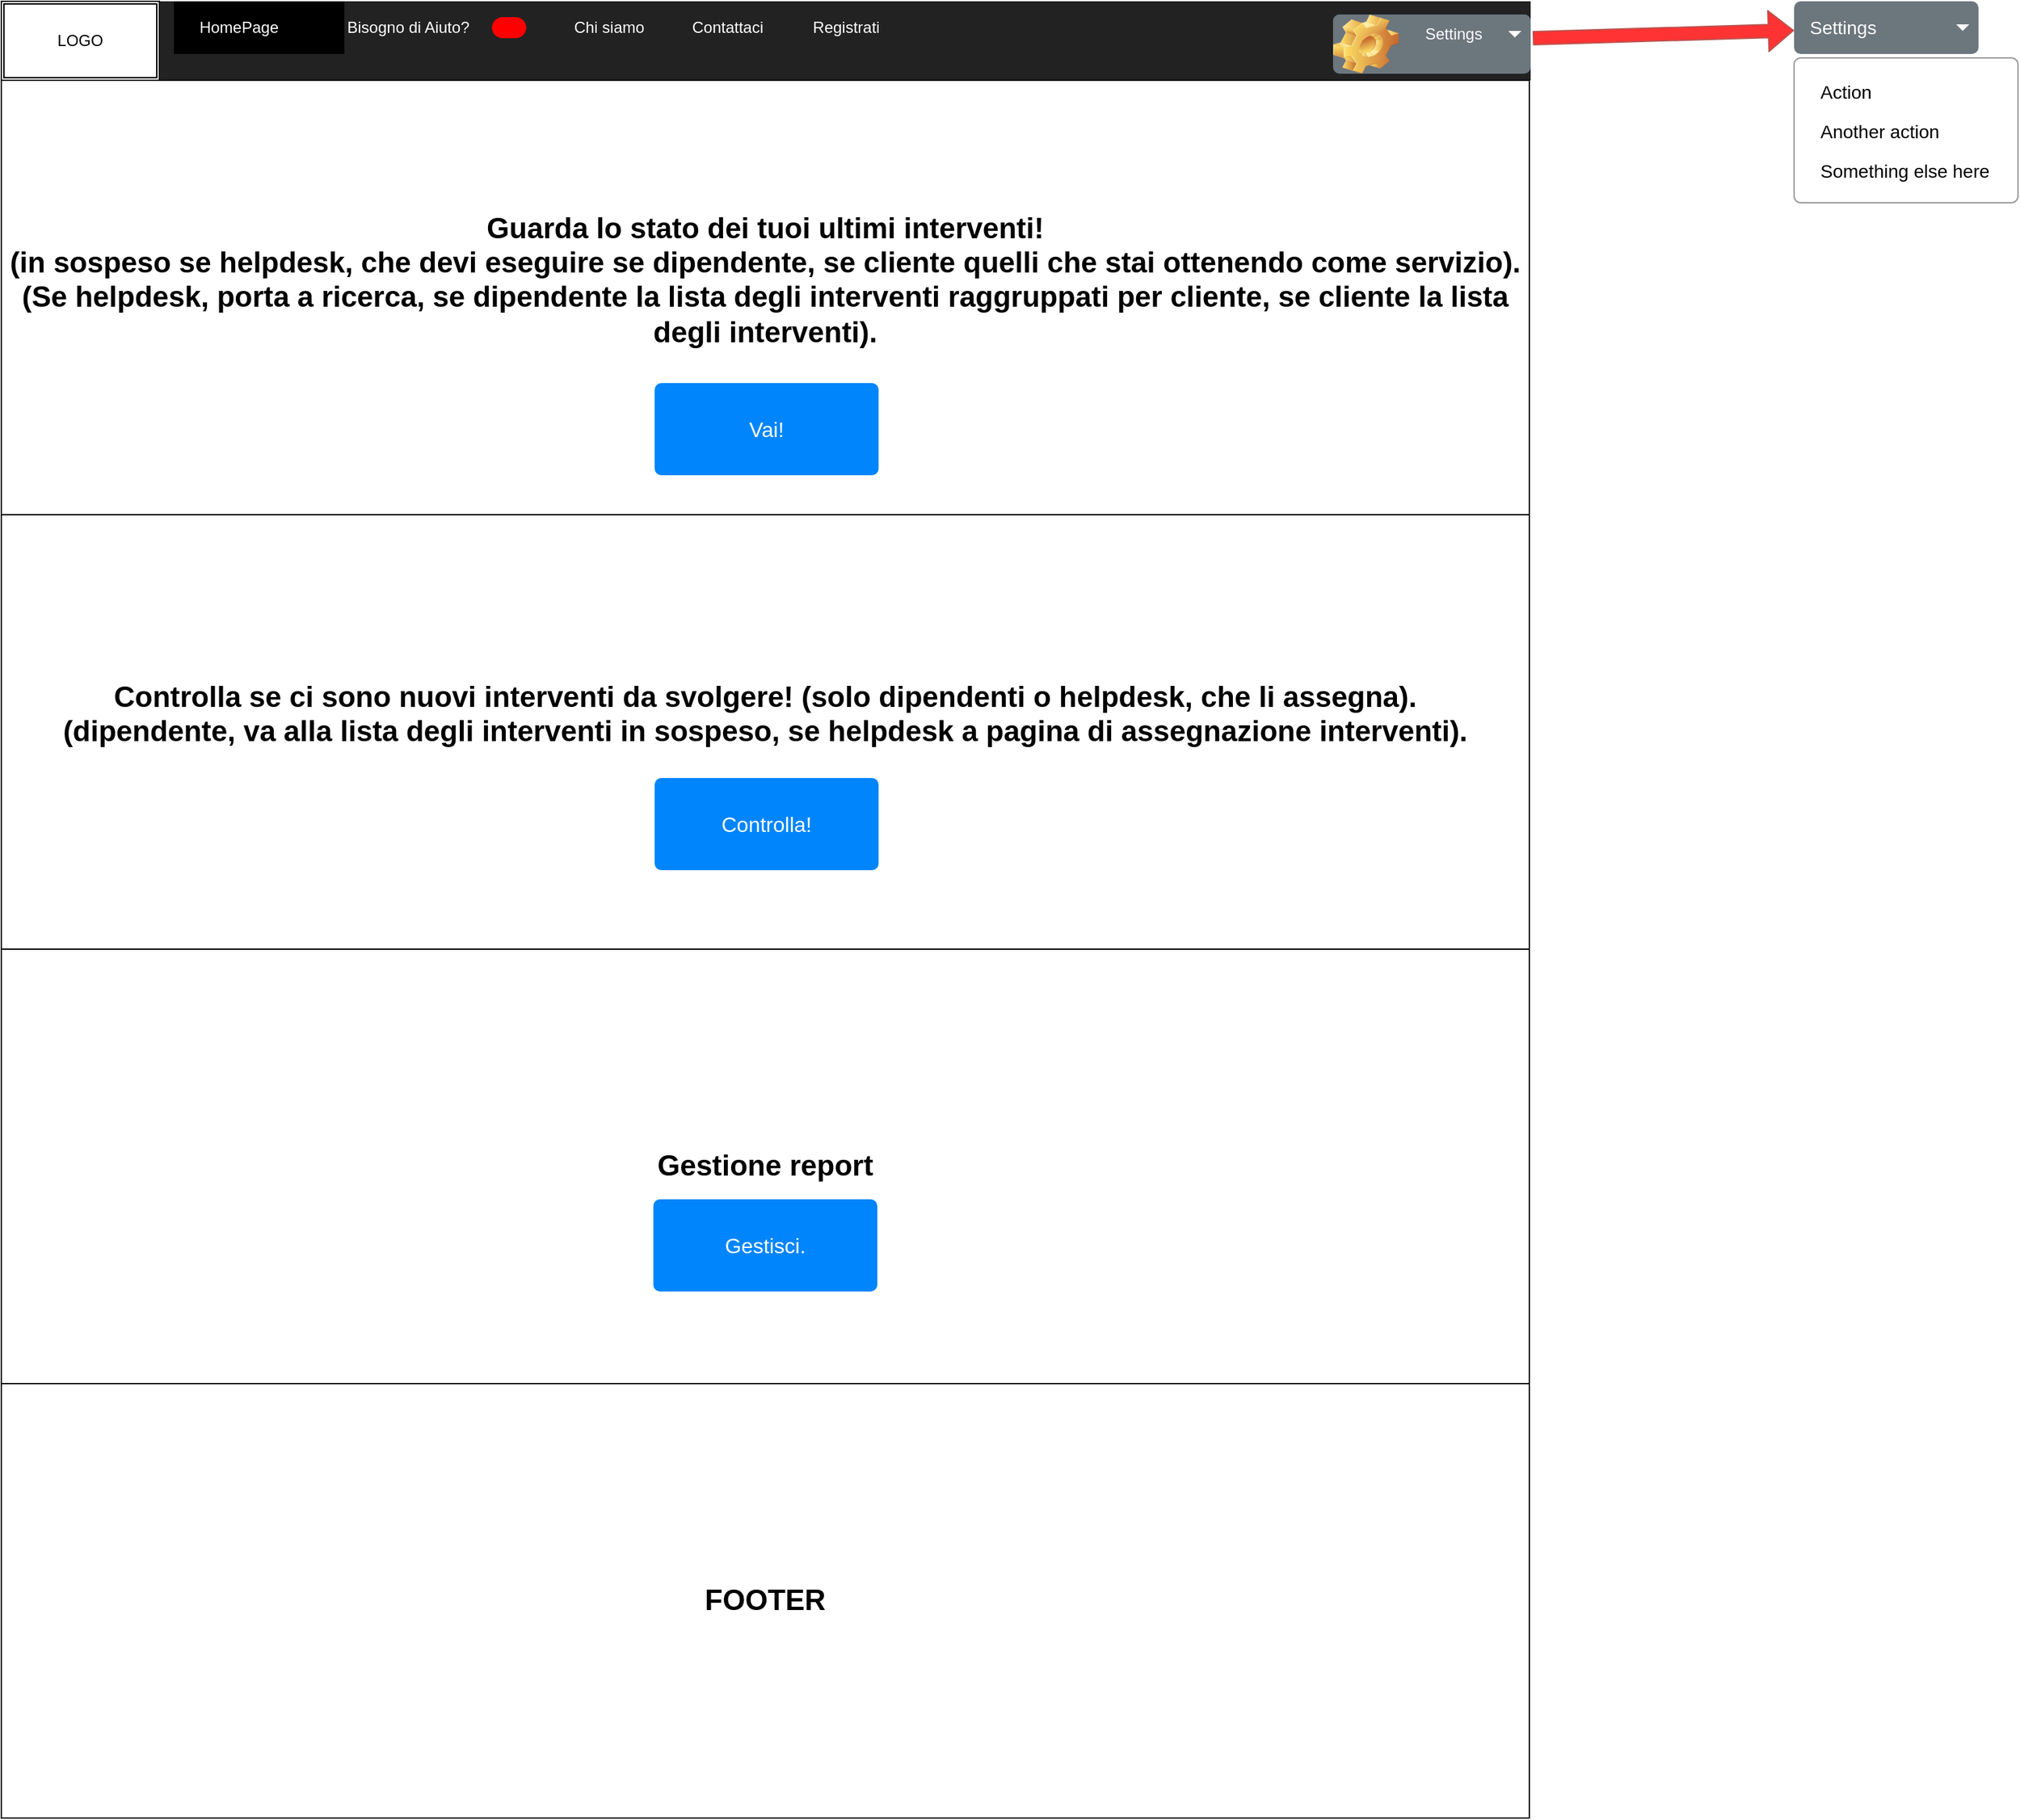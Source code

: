<mxfile version="14.4.2" type="device"><diagram name="Page-1" id="c9db0220-8083-56f3-ca83-edcdcd058819"><mxGraphModel dx="1042" dy="537" grid="1" gridSize="10" guides="1" tooltips="1" connect="1" arrows="1" fold="1" page="1" pageScale="1.5" pageWidth="826" pageHeight="1169" background="#ffffff" math="0" shadow="0"><root><mxCell id="0" style=";html=1;"/><mxCell id="1" style=";html=1;" parent="0"/><mxCell id="3d76a8aef4d5c911-1" value="" style="html=1;shadow=0;dashed=0;shape=mxgraph.bootstrap.rect;fillColor=#222222;strokeColor=none;whiteSpace=wrap;rounded=0;fontSize=12;fontColor=#000000;align=center;" parent="1" vertex="1"><mxGeometry x="30" y="20" width="1160" height="60" as="geometry"/></mxCell><mxCell id="3d76a8aef4d5c911-3" value="HomePage" style="html=1;shadow=0;dashed=0;shape=mxgraph.bootstrap.rect;fillColor=#000000;strokeColor=none;fontColor=#ffffff;spacingRight=30;whiteSpace=wrap;" parent="3d76a8aef4d5c911-1" vertex="1"><mxGeometry x="130" width="129.375" height="40" as="geometry"/></mxCell><mxCell id="3d76a8aef4d5c911-5" value="&lt;font color=&quot;#ffffff&quot;&gt;Bisogno di Aiuto?&lt;/font&gt;" style="html=1;shadow=0;dashed=0;fillColor=none;strokeColor=none;shape=mxgraph.bootstrap.rect;fontColor=#999999;spacingRight=30;whiteSpace=wrap;" parent="3d76a8aef4d5c911-1" vertex="1"><mxGeometry x="244.375" width="158.125" height="40" as="geometry"/></mxCell><mxCell id="3d76a8aef4d5c911-6" value="" style="html=1;shadow=0;dashed=0;shape=mxgraph.bootstrap.rrect;rSize=8;fillColor=#ff0000;strokeColor=none;fontColor=#ffffff;whiteSpace=wrap;" parent="3d76a8aef4d5c911-5" vertex="1"><mxGeometry x="1" y="0.5" width="26" height="16" relative="1" as="geometry"><mxPoint x="-31" y="-8" as="offset"/></mxGeometry></mxCell><mxCell id="3d76a8aef4d5c911-7" value="&lt;font color=&quot;#ffffff&quot;&gt;Chi siamo&lt;/font&gt;" style="html=1;shadow=0;dashed=0;fillColor=none;strokeColor=none;shape=mxgraph.bootstrap.rect;fontColor=#999999;whiteSpace=wrap;" parent="3d76a8aef4d5c911-1" vertex="1"><mxGeometry x="402.5" width="115" height="40" as="geometry"/></mxCell><mxCell id="3d76a8aef4d5c911-8" value="&lt;span style=&quot;color: rgb(255 , 255 , 255)&quot;&gt;Contattaci&lt;/span&gt;" style="html=1;shadow=0;dashed=0;fillColor=none;strokeColor=none;shape=mxgraph.bootstrap.rect;fontColor=#999999;whiteSpace=wrap;" parent="3d76a8aef4d5c911-1" vertex="1"><mxGeometry x="500" width="100.625" height="40" as="geometry"/></mxCell><mxCell id="WObzpAuLPQ19xa1HDvsl-1" value="" style="html=1;shadow=0;dashed=0;shape=mxgraph.bootstrap.rrect;rSize=5;strokeColor=none;html=1;whiteSpace=wrap;fillColor=#6C767D;fontColor=#ffffff;" vertex="1" parent="3d76a8aef4d5c911-1"><mxGeometry x="1010" y="10" width="150" height="45" as="geometry"/></mxCell><mxCell id="WObzpAuLPQ19xa1HDvsl-2" value="" style="strokeColor=inherit;fillColor=inherit;gradientColor=inherit;fontColor=inherit;html=1;shadow=0;dashed=0;shape=mxgraph.bootstrap.leftButton;rSize=5;perimeter=none;whiteSpace=wrap;resizeHeight=1;" vertex="1" parent="WObzpAuLPQ19xa1HDvsl-1"><mxGeometry width="30" height="30" relative="1" as="geometry"/></mxCell><mxCell id="WObzpAuLPQ19xa1HDvsl-3" value="" style="strokeColor=inherit;fillColor=inherit;gradientColor=inherit;fontColor=inherit;html=1;shadow=0;dashed=0;perimeter=none;whiteSpace=wrap;resizeHeight=1;" vertex="1" parent="WObzpAuLPQ19xa1HDvsl-1"><mxGeometry width="30" height="30" relative="1" as="geometry"><mxPoint x="30" as="offset"/></mxGeometry></mxCell><mxCell id="WObzpAuLPQ19xa1HDvsl-4" value="&lt;font color=&quot;#ffffff&quot;&gt;Settings&lt;/font&gt;" style="strokeColor=inherit;fillColor=inherit;gradientColor=inherit;fontColor=inherit;html=1;shadow=0;dashed=0;shape=mxgraph.bootstrap.rightButton;rSize=5;perimeter=none;whiteSpace=wrap;resizeHeight=1;align=left;spacing=10;" vertex="1" parent="WObzpAuLPQ19xa1HDvsl-1"><mxGeometry x="1" width="90" height="30" relative="1" as="geometry"><mxPoint x="-90" as="offset"/></mxGeometry></mxCell><mxCell id="WObzpAuLPQ19xa1HDvsl-5" value="" style="shape=triangle;direction=south;fillColor=#ffffff;strokeColor=none;perimeter=none;" vertex="1" parent="WObzpAuLPQ19xa1HDvsl-4"><mxGeometry x="1" y="0.5" width="10" height="5" relative="1" as="geometry"><mxPoint x="-17" y="-2.5" as="offset"/></mxGeometry></mxCell><mxCell id="WObzpAuLPQ19xa1HDvsl-6" value="" style="shape=image;html=1;verticalLabelPosition=bottom;verticalAlign=top;imageAspect=0;image=img/clipart/Gear_128x128.png" vertex="1" parent="WObzpAuLPQ19xa1HDvsl-1"><mxGeometry width="50" height="45" as="geometry"/></mxCell><mxCell id="WObzpAuLPQ19xa1HDvsl-7" value="&lt;font color=&quot;#ffffff&quot;&gt;Registrati&lt;/font&gt;" style="html=1;shadow=0;dashed=0;fillColor=none;strokeColor=none;shape=mxgraph.bootstrap.rect;fontColor=#999999;whiteSpace=wrap;" vertex="1" parent="3d76a8aef4d5c911-1"><mxGeometry x="590" width="100.625" height="40" as="geometry"/></mxCell><mxCell id="WObzpAuLPQ19xa1HDvsl-9" value="LOGO" style="shape=ext;double=1;rounded=0;whiteSpace=wrap;html=1;" vertex="1" parent="3d76a8aef4d5c911-1"><mxGeometry x="-1" width="120" height="60" as="geometry"/></mxCell><mxCell id="WObzpAuLPQ19xa1HDvsl-10" value="Settings" style="html=1;shadow=0;dashed=0;shape=mxgraph.bootstrap.rrect;rSize=5;strokeColor=none;strokeWidth=1;fillColor=#6C767D;fontColor=#ffffff;whiteSpace=wrap;align=left;verticalAlign=middle;fontStyle=0;fontSize=14;spacingLeft=10;" vertex="1" parent="1"><mxGeometry x="1390" y="20" width="140" height="40" as="geometry"/></mxCell><mxCell id="WObzpAuLPQ19xa1HDvsl-11" value="" style="shape=triangle;direction=south;fillColor=#ffffff;strokeColor=none;perimeter=none;" vertex="1" parent="WObzpAuLPQ19xa1HDvsl-10"><mxGeometry x="1" y="0.5" width="10" height="5" relative="1" as="geometry"><mxPoint x="-17" y="-2.5" as="offset"/></mxGeometry></mxCell><mxCell id="WObzpAuLPQ19xa1HDvsl-12" value="" style="html=1;shadow=0;dashed=0;shape=mxgraph.bootstrap.rrect;rSize=5;fillColor=#ffffff;strokeColor=#999999;" vertex="1" parent="1"><mxGeometry x="1390" y="63" width="170" height="110" as="geometry"/></mxCell><mxCell id="WObzpAuLPQ19xa1HDvsl-13" value="Action" style="fillColor=none;strokeColor=none;align=left;spacing=20;fontSize=14;" vertex="1" parent="WObzpAuLPQ19xa1HDvsl-12"><mxGeometry width="170" height="30" relative="1" as="geometry"><mxPoint y="10" as="offset"/></mxGeometry></mxCell><mxCell id="WObzpAuLPQ19xa1HDvsl-14" value="Another action" style="fillColor=none;strokeColor=none;align=left;spacing=20;fontSize=14;" vertex="1" parent="WObzpAuLPQ19xa1HDvsl-12"><mxGeometry width="170" height="30" relative="1" as="geometry"><mxPoint y="40" as="offset"/></mxGeometry></mxCell><mxCell id="WObzpAuLPQ19xa1HDvsl-15" value="Something else here" style="fillColor=none;strokeColor=none;align=left;spacing=20;fontSize=14;" vertex="1" parent="WObzpAuLPQ19xa1HDvsl-12"><mxGeometry width="170" height="30" relative="1" as="geometry"><mxPoint y="70" as="offset"/></mxGeometry></mxCell><mxCell id="WObzpAuLPQ19xa1HDvsl-16" value="" style="shape=flexArrow;endArrow=classic;html=1;exitX=1.018;exitY=0.6;exitDx=0;exitDy=0;exitPerimeter=0;strokeColor=#b85450;fillColor=#FF3333;" edge="1" parent="1" source="WObzpAuLPQ19xa1HDvsl-4" target="WObzpAuLPQ19xa1HDvsl-10"><mxGeometry width="50" height="50" relative="1" as="geometry"><mxPoint x="1220" y="70" as="sourcePoint"/><mxPoint x="1270" y="20" as="targetPoint"/></mxGeometry></mxCell><mxCell id="WObzpAuLPQ19xa1HDvsl-17" value="&lt;b style=&quot;font-size: 22px&quot;&gt;Guarda lo stato dei tuoi ultimi interventi! &lt;br&gt;(in sospeso se helpdesk, che devi eseguire se dipendente, se cliente quelli che stai ottenendo come servizio).&lt;br&gt;(Se helpdesk, porta a ricerca, se dipendente la lista degli interventi raggruppati per cliente, se cliente la lista degli interventi).&lt;/b&gt;&lt;span style=&quot;color: rgba(0 , 0 , 0 , 0) ; font-family: monospace ; font-size: 0px&quot;&gt;%3CmxGraphModel%3E%3Croot%3E%3CmxCell%20id%3D%220%22%2F%3E%3CmxCell%20id%3D%221%22%20parent%3D%220%22%2F%3E%3CmxCell%20id%3D%222%22%20value%3D%22%26lt%3Bspan%20style%3D%26quot%3Bcolor%3A%20rgb(255%20%2C%20255%20%2C%20255)%26quot%3B%26gt%3BContattaci%26lt%3B%2Fspan%26gt%3B%22%20style%3D%22html%3D1%3Bshadow%3D0%3Bdashed%3D0%3BfillColor%3Dnone%3BstrokeColor%3Dnone%3Bshape%3Dmxgraph.bootstrap.rect%3BfontColor%3D%23999999%3BwhiteSpace%3Dwrap%3B%22%20vertex%3D%221%22%20parent%3D%221%22%3E%3CmxGeometry%20x%3D%22530%22%20y%3D%2220%22%20width%3D%22100.625%22%20height%3D%2240%22%20as%3D%22geometry%22%2F%3E%3C%2FmxCell%3E%3C%2Froot%3E%3C%2FmxGraphModel%3E&lt;/span&gt;&lt;b style=&quot;font-size: 22px&quot;&gt;&lt;br&gt;&lt;br&gt;&lt;/b&gt;" style="rounded=0;whiteSpace=wrap;html=1;" vertex="1" parent="1"><mxGeometry x="29" y="80" width="1160" height="330" as="geometry"/></mxCell><mxCell id="WObzpAuLPQ19xa1HDvsl-18" value="Vai!" style="html=1;shadow=0;dashed=0;shape=mxgraph.bootstrap.rrect;rSize=5;strokeColor=none;strokeWidth=1;fillColor=#0085FC;fontColor=#FFFFFF;whiteSpace=wrap;align=center;verticalAlign=middle;spacingLeft=0;fontStyle=0;fontSize=16;spacing=5;" vertex="1" parent="1"><mxGeometry x="525" y="310" width="170" height="70" as="geometry"/></mxCell><mxCell id="WObzpAuLPQ19xa1HDvsl-19" value="&lt;b style=&quot;font-size: 22px&quot;&gt;Controlla se ci sono nuovi interventi da svolgere! (solo dipendenti o helpdesk, che li assegna).&lt;br&gt;(dipendente, va alla lista degli interventi in sospeso, se helpdesk a pagina di assegnazione interventi).&lt;br&gt;&lt;br&gt;&lt;/b&gt;" style="rounded=0;whiteSpace=wrap;html=1;" vertex="1" parent="1"><mxGeometry x="29" y="410" width="1160" height="330" as="geometry"/></mxCell><mxCell id="WObzpAuLPQ19xa1HDvsl-20" value="Controlla!" style="html=1;shadow=0;dashed=0;shape=mxgraph.bootstrap.rrect;rSize=5;strokeColor=none;strokeWidth=1;fillColor=#0085FC;fontColor=#FFFFFF;whiteSpace=wrap;align=center;verticalAlign=middle;spacingLeft=0;fontStyle=0;fontSize=16;spacing=5;" vertex="1" parent="1"><mxGeometry x="525" y="610" width="170" height="70" as="geometry"/></mxCell><mxCell id="WObzpAuLPQ19xa1HDvsl-21" value="&lt;b style=&quot;font-size: 22px&quot;&gt;Gestione report&lt;br&gt;&lt;/b&gt;" style="rounded=0;whiteSpace=wrap;html=1;" vertex="1" parent="1"><mxGeometry x="29" y="740" width="1160" height="330" as="geometry"/></mxCell><mxCell id="WObzpAuLPQ19xa1HDvsl-22" value="Gestisci." style="html=1;shadow=0;dashed=0;shape=mxgraph.bootstrap.rrect;rSize=5;strokeColor=none;strokeWidth=1;fillColor=#0085FC;fontColor=#FFFFFF;whiteSpace=wrap;align=center;verticalAlign=middle;spacingLeft=0;fontStyle=0;fontSize=16;spacing=5;" vertex="1" parent="1"><mxGeometry x="524" y="930" width="170" height="70" as="geometry"/></mxCell><mxCell id="WObzpAuLPQ19xa1HDvsl-23" value="&lt;b style=&quot;font-size: 22px&quot;&gt;FOOTER&lt;br&gt;&lt;/b&gt;" style="rounded=0;whiteSpace=wrap;html=1;" vertex="1" parent="1"><mxGeometry x="29" y="1070" width="1160" height="330" as="geometry"/></mxCell></root></mxGraphModel></diagram></mxfile>